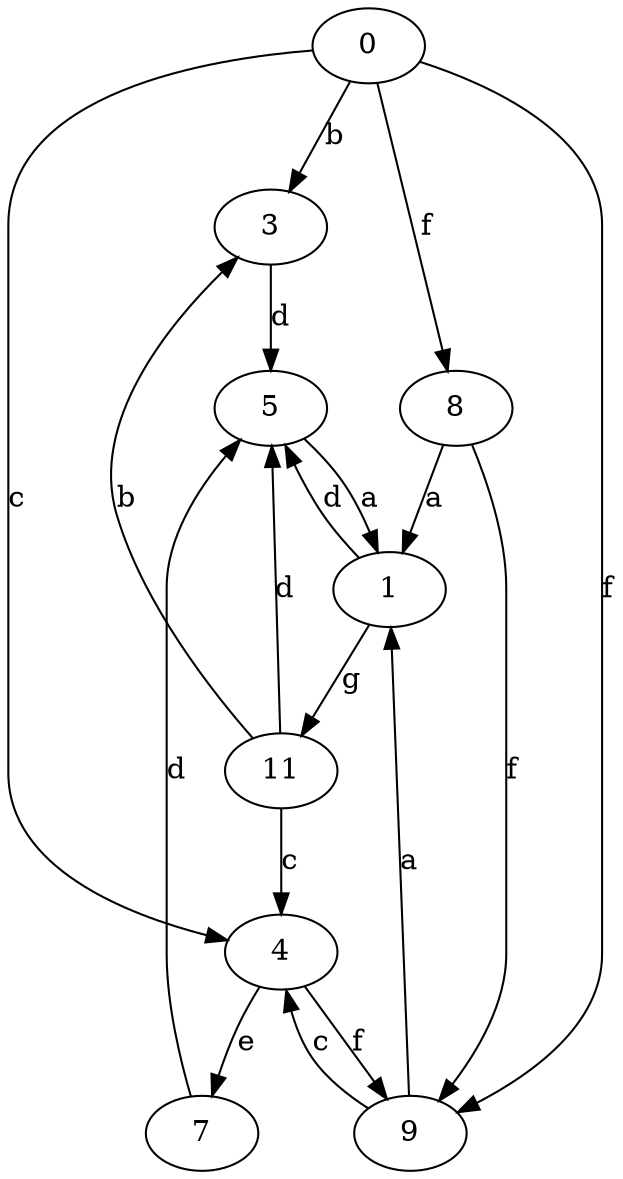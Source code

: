 strict digraph  {
0;
1;
3;
4;
5;
7;
8;
9;
11;
0 -> 3  [label=b];
0 -> 4  [label=c];
0 -> 8  [label=f];
0 -> 9  [label=f];
1 -> 5  [label=d];
1 -> 11  [label=g];
3 -> 5  [label=d];
4 -> 7  [label=e];
4 -> 9  [label=f];
5 -> 1  [label=a];
7 -> 5  [label=d];
8 -> 1  [label=a];
8 -> 9  [label=f];
9 -> 1  [label=a];
9 -> 4  [label=c];
11 -> 3  [label=b];
11 -> 4  [label=c];
11 -> 5  [label=d];
}
